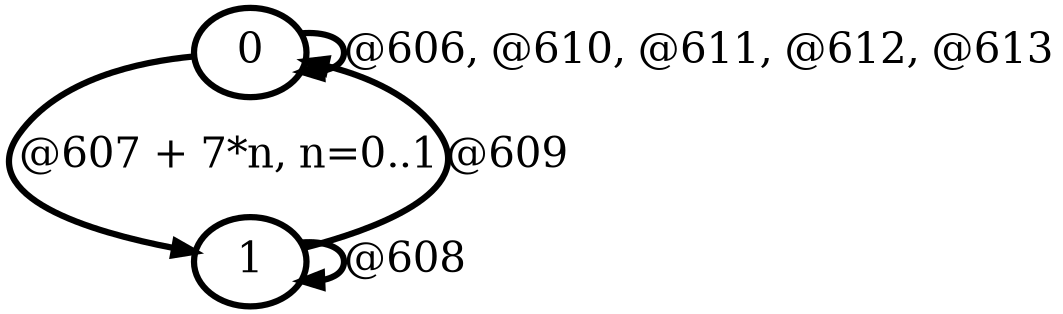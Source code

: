 digraph G {
        node [style=rounded, penwidth=3, fontsize=20, shape=oval];
        "0" -> "0" [label="@606, @610, @611, @612, @613", color=black,arrowsize=1,style=bold,penwidth=3,fontsize=20];
"0" -> "1" [label="@607 + 7*n, n=0..1", color=black,arrowsize=1,style=bold,penwidth=3,fontsize=20];
"1" -> "1" [label="@608", color=black,arrowsize=1,style=bold,penwidth=3,fontsize=20];
"1" -> "0" [label="@609", color=black,arrowsize=1,style=bold,penwidth=3,fontsize=20];
}
